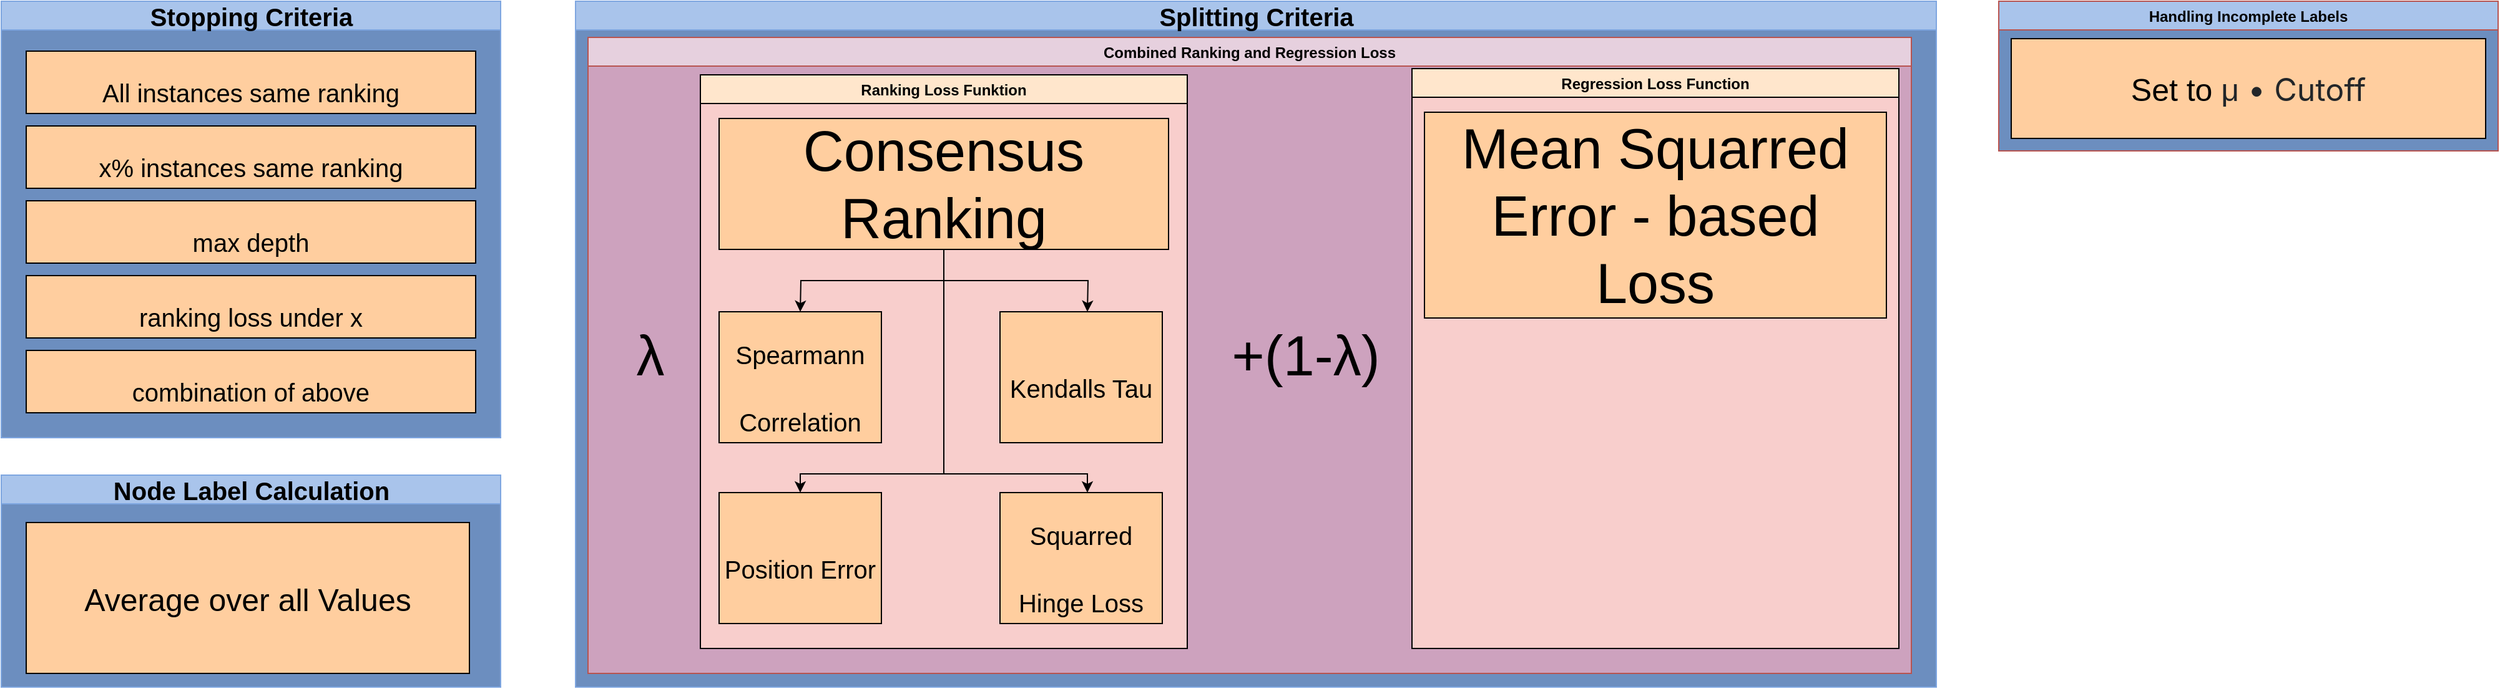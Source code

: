<mxfile version="15.8.6" type="github">
  <diagram id="OP-troAai-I_GZga94Q1" name="Page-1">
    <mxGraphModel dx="3053" dy="1634" grid="1" gridSize="10" guides="1" tooltips="1" connect="1" arrows="1" fold="1" page="1" pageScale="1" pageWidth="827" pageHeight="1169" math="0" shadow="0">
      <root>
        <mxCell id="0" />
        <mxCell id="1" parent="0" />
        <mxCell id="-KcbAqy1LjC-gtWy1zOM-58" value="Splitting Criteria" style="swimlane;labelBackgroundColor=none;fontSize=20;fillColor=#A9C4EB;html=1;swimlaneFillColor=#6C8EBF;strokeColor=#7EA6E0;" parent="1" vertex="1">
          <mxGeometry x="-60" y="300" width="1090" height="550" as="geometry" />
        </mxCell>
        <mxCell id="-KcbAqy1LjC-gtWy1zOM-2" value="Combined Ranking and Regression Loss" style="swimlane;fillColor=#E6D0DE;strokeColor=#b85450;swimlaneFillColor=#CDA2BE;" parent="-KcbAqy1LjC-gtWy1zOM-58" vertex="1">
          <mxGeometry x="10" y="29" width="1060" height="510" as="geometry">
            <mxRectangle y="240" width="130" height="23" as="alternateBounds" />
          </mxGeometry>
        </mxCell>
        <mxCell id="-KcbAqy1LjC-gtWy1zOM-7" value="Ranking Loss Funktion" style="swimlane;fillColor=#FFE6CC;gradientColor=none;labelBackgroundColor=none;swimlaneFillColor=#F8CECC;" parent="-KcbAqy1LjC-gtWy1zOM-2" vertex="1">
          <mxGeometry x="90" y="30" width="390" height="460" as="geometry" />
        </mxCell>
        <mxCell id="-KcbAqy1LjC-gtWy1zOM-23" style="edgeStyle=orthogonalEdgeStyle;rounded=0;orthogonalLoop=1;jettySize=auto;html=1;fontSize=45;" parent="-KcbAqy1LjC-gtWy1zOM-7" source="-KcbAqy1LjC-gtWy1zOM-18" edge="1">
          <mxGeometry relative="1" as="geometry">
            <mxPoint x="80" y="190" as="targetPoint" />
          </mxGeometry>
        </mxCell>
        <mxCell id="-KcbAqy1LjC-gtWy1zOM-18" value="Consensus Ranking" style="rounded=0;whiteSpace=wrap;html=1;labelBackgroundColor=none;fontSize=45;fillColor=#FFE6CC;gradientColor=none;" parent="-KcbAqy1LjC-gtWy1zOM-7" vertex="1">
          <mxGeometry x="15" y="35" width="360" height="105" as="geometry" />
        </mxCell>
        <mxCell id="-KcbAqy1LjC-gtWy1zOM-24" style="edgeStyle=orthogonalEdgeStyle;rounded=0;orthogonalLoop=1;jettySize=auto;html=1;fontSize=45;exitX=0.5;exitY=1;exitDx=0;exitDy=0;entryX=0.5;entryY=0;entryDx=0;entryDy=0;" parent="-KcbAqy1LjC-gtWy1zOM-7" source="-KcbAqy1LjC-gtWy1zOM-18" edge="1">
          <mxGeometry relative="1" as="geometry">
            <mxPoint x="205" y="150" as="sourcePoint" />
            <mxPoint x="80" y="335" as="targetPoint" />
            <Array as="points">
              <mxPoint x="195" y="320" />
              <mxPoint x="80" y="320" />
            </Array>
          </mxGeometry>
        </mxCell>
        <mxCell id="-KcbAqy1LjC-gtWy1zOM-25" style="edgeStyle=orthogonalEdgeStyle;rounded=0;orthogonalLoop=1;jettySize=auto;html=1;fontSize=45;exitX=0.5;exitY=1;exitDx=0;exitDy=0;" parent="-KcbAqy1LjC-gtWy1zOM-7" edge="1">
          <mxGeometry relative="1" as="geometry">
            <mxPoint x="195" y="140" as="sourcePoint" />
            <mxPoint x="310" y="335" as="targetPoint" />
            <Array as="points">
              <mxPoint x="195" y="320" />
              <mxPoint x="310" y="320" />
            </Array>
          </mxGeometry>
        </mxCell>
        <mxCell id="-KcbAqy1LjC-gtWy1zOM-27" style="edgeStyle=orthogonalEdgeStyle;rounded=0;orthogonalLoop=1;jettySize=auto;html=1;fontSize=45;exitX=0.5;exitY=1;exitDx=0;exitDy=0;" parent="-KcbAqy1LjC-gtWy1zOM-7" source="-KcbAqy1LjC-gtWy1zOM-18" edge="1">
          <mxGeometry relative="1" as="geometry">
            <mxPoint x="205" y="150" as="sourcePoint" />
            <mxPoint x="310" y="190" as="targetPoint" />
          </mxGeometry>
        </mxCell>
        <mxCell id="d0SmsrdWZGd66XsJtNhW-31" value="&lt;font style=&quot;font-size: 20px&quot;&gt;Squarred Hinge Loss&lt;/font&gt;" style="rounded=0;whiteSpace=wrap;html=1;labelBackgroundColor=none;fontSize=45;fillColor=#FFCE9F;gradientColor=none;" vertex="1" parent="-KcbAqy1LjC-gtWy1zOM-7">
          <mxGeometry x="240" y="335" width="130" height="105" as="geometry" />
        </mxCell>
        <mxCell id="d0SmsrdWZGd66XsJtNhW-30" value="&lt;font style=&quot;font-size: 20px&quot;&gt;Kendalls Tau&lt;/font&gt;" style="rounded=0;whiteSpace=wrap;html=1;labelBackgroundColor=none;fontSize=45;fillColor=#FFCE9F;gradientColor=none;" vertex="1" parent="-KcbAqy1LjC-gtWy1zOM-7">
          <mxGeometry x="240" y="190" width="130" height="105" as="geometry" />
        </mxCell>
        <mxCell id="d0SmsrdWZGd66XsJtNhW-32" value="Consensus Ranking" style="rounded=0;whiteSpace=wrap;html=1;labelBackgroundColor=none;fontSize=45;fillColor=#FFCE9F;gradientColor=none;" vertex="1" parent="-KcbAqy1LjC-gtWy1zOM-7">
          <mxGeometry x="15" y="35" width="360" height="105" as="geometry" />
        </mxCell>
        <mxCell id="d0SmsrdWZGd66XsJtNhW-51" value="&lt;font style=&quot;font-size: 20px&quot;&gt;Position Error&lt;/font&gt;" style="rounded=0;whiteSpace=wrap;html=1;labelBackgroundColor=none;fontSize=45;fillColor=#FFCE9F;gradientColor=none;" vertex="1" parent="-KcbAqy1LjC-gtWy1zOM-7">
          <mxGeometry x="15" y="335" width="130" height="105" as="geometry" />
        </mxCell>
        <mxCell id="d0SmsrdWZGd66XsJtNhW-52" value="&lt;font style=&quot;font-size: 20px&quot;&gt;Spearmann Correlation&lt;/font&gt;" style="rounded=0;whiteSpace=wrap;html=1;labelBackgroundColor=none;fontSize=45;fillColor=#FFCE9F;gradientColor=none;" vertex="1" parent="-KcbAqy1LjC-gtWy1zOM-7">
          <mxGeometry x="15" y="190" width="130" height="105" as="geometry" />
        </mxCell>
        <mxCell id="-KcbAqy1LjC-gtWy1zOM-8" value="Regression Loss Function" style="swimlane;fillColor=#FFE6CC;gradientColor=none;swimlaneFillColor=#F8CECC;" parent="-KcbAqy1LjC-gtWy1zOM-2" vertex="1">
          <mxGeometry x="660" y="25" width="390" height="465" as="geometry" />
        </mxCell>
        <mxCell id="-KcbAqy1LjC-gtWy1zOM-17" value="Mean Squarred Error - based Loss" style="rounded=0;whiteSpace=wrap;html=1;labelBackgroundColor=none;fontSize=45;fillColor=#FFCE9F;gradientColor=none;" parent="-KcbAqy1LjC-gtWy1zOM-8" vertex="1">
          <mxGeometry x="10" y="35" width="370" height="165" as="geometry" />
        </mxCell>
        <mxCell id="d0SmsrdWZGd66XsJtNhW-11" value="&lt;div style=&quot;text-align: left ; font-size: 25px&quot;&gt;&lt;span&gt;Set to&amp;nbsp;&lt;/span&gt;&lt;span style=&quot;color: rgb(33 , 37 , 41)&quot;&gt;μ&amp;nbsp;&lt;/span&gt;&lt;font color=&quot;#232629&quot; face=&quot;-apple-system, BlinkMacSystemFont, Segoe UI, Liberation Sans, sans-serif&quot; style=&quot;font-size: 25px&quot;&gt;&lt;span&gt;• Cutoff&lt;/span&gt;&lt;/font&gt;&lt;/div&gt;" style="rounded=0;whiteSpace=wrap;html=1;labelBackgroundColor=none;fontSize=45;fillColor=#FFE6CC;gradientColor=none;" vertex="1" parent="-KcbAqy1LjC-gtWy1zOM-8">
          <mxGeometry x="-1110" y="15" width="360" height="50" as="geometry" />
        </mxCell>
        <mxCell id="d0SmsrdWZGd66XsJtNhW-12" value="&lt;span style=&quot;font-size: 20px&quot;&gt;All instances same ranking&lt;/span&gt;" style="rounded=0;whiteSpace=wrap;html=1;labelBackgroundColor=none;fontSize=45;fillColor=#FFE6CC;gradientColor=none;" vertex="1" parent="-KcbAqy1LjC-gtWy1zOM-8">
          <mxGeometry x="-1120" y="135" width="380" height="50" as="geometry" />
        </mxCell>
        <mxCell id="d0SmsrdWZGd66XsJtNhW-13" value="&lt;span style=&quot;font-size: 20px&quot;&gt;x% instances same ranking&lt;/span&gt;" style="rounded=0;whiteSpace=wrap;html=1;labelBackgroundColor=none;fontSize=45;fillColor=#FFE6CC;gradientColor=none;" vertex="1" parent="-KcbAqy1LjC-gtWy1zOM-8">
          <mxGeometry x="-1120" y="205" width="380" height="50" as="geometry" />
        </mxCell>
        <mxCell id="-KcbAqy1LjC-gtWy1zOM-9" value="&lt;font style=&quot;font-size: 45px&quot;&gt;λ&lt;/font&gt;" style="text;html=1;strokeColor=none;fillColor=none;align=center;verticalAlign=middle;whiteSpace=wrap;rounded=0;" parent="-KcbAqy1LjC-gtWy1zOM-2" vertex="1">
          <mxGeometry x="20" y="240" width="60" height="30" as="geometry" />
        </mxCell>
        <mxCell id="-KcbAqy1LjC-gtWy1zOM-11" value="&lt;font style=&quot;font-size: 45px&quot;&gt;+(1-&lt;/font&gt;&lt;span style=&quot;font-size: 45px&quot;&gt;λ)&lt;/span&gt;" style="text;html=1;strokeColor=none;fillColor=none;align=center;verticalAlign=middle;whiteSpace=wrap;rounded=0;" parent="-KcbAqy1LjC-gtWy1zOM-2" vertex="1">
          <mxGeometry x="500" y="240" width="150" height="30" as="geometry" />
        </mxCell>
        <mxCell id="-KcbAqy1LjC-gtWy1zOM-97" value="Stopping Criteria" style="swimlane;labelBackgroundColor=none;fontSize=20;fillColor=#A9C4EB;html=1;swimlaneFillColor=#6C8EBF;strokeColor=#7EA6E0;" parent="1" vertex="1">
          <mxGeometry x="-520" y="300" width="400" height="350" as="geometry" />
        </mxCell>
        <mxCell id="d0SmsrdWZGd66XsJtNhW-44" value="&lt;span style=&quot;font-size: 20px&quot;&gt;max depth&lt;/span&gt;" style="rounded=0;whiteSpace=wrap;html=1;labelBackgroundColor=none;fontSize=45;fillColor=#FFCE9F;gradientColor=none;" vertex="1" parent="-KcbAqy1LjC-gtWy1zOM-97">
          <mxGeometry x="20" y="160" width="360" height="50" as="geometry" />
        </mxCell>
        <mxCell id="d0SmsrdWZGd66XsJtNhW-45" value="&lt;span style=&quot;font-size: 20px&quot;&gt;x% instances same ranking&lt;/span&gt;" style="rounded=0;whiteSpace=wrap;html=1;labelBackgroundColor=none;fontSize=45;fillColor=#FFCE9F;gradientColor=none;" vertex="1" parent="-KcbAqy1LjC-gtWy1zOM-97">
          <mxGeometry x="20" y="100" width="360" height="50" as="geometry" />
        </mxCell>
        <mxCell id="d0SmsrdWZGd66XsJtNhW-46" value="&lt;span style=&quot;font-size: 20px&quot;&gt;All instances same ranking&lt;/span&gt;" style="rounded=0;whiteSpace=wrap;html=1;labelBackgroundColor=none;fontSize=45;fillColor=#FFCE9F;gradientColor=none;" vertex="1" parent="-KcbAqy1LjC-gtWy1zOM-97">
          <mxGeometry x="20" y="40" width="360" height="50" as="geometry" />
        </mxCell>
        <mxCell id="d0SmsrdWZGd66XsJtNhW-47" value="&lt;span style=&quot;font-size: 20px&quot;&gt;ranking loss under x&lt;/span&gt;" style="rounded=0;whiteSpace=wrap;html=1;labelBackgroundColor=none;fontSize=45;fillColor=#FFCE9F;gradientColor=none;" vertex="1" parent="-KcbAqy1LjC-gtWy1zOM-97">
          <mxGeometry x="20" y="220" width="360" height="50" as="geometry" />
        </mxCell>
        <mxCell id="d0SmsrdWZGd66XsJtNhW-48" value="&lt;span style=&quot;font-size: 20px&quot;&gt;combination of above&lt;/span&gt;" style="rounded=0;whiteSpace=wrap;html=1;labelBackgroundColor=none;fontSize=45;fillColor=#FFCE9F;gradientColor=none;" vertex="1" parent="-KcbAqy1LjC-gtWy1zOM-97">
          <mxGeometry x="20" y="280" width="360" height="50" as="geometry" />
        </mxCell>
        <mxCell id="d0SmsrdWZGd66XsJtNhW-57" value="&lt;span style=&quot;font-size: 20px&quot;&gt;All instances same ranking&lt;/span&gt;" style="rounded=0;whiteSpace=wrap;html=1;labelBackgroundColor=none;fontSize=45;fillColor=#FFCE9F;gradientColor=none;" vertex="1" parent="-KcbAqy1LjC-gtWy1zOM-97">
          <mxGeometry x="20" y="40" width="360" height="50" as="geometry" />
        </mxCell>
        <mxCell id="d0SmsrdWZGd66XsJtNhW-58" value="&lt;span style=&quot;font-size: 20px&quot;&gt;x% instances same ranking&lt;/span&gt;" style="rounded=0;whiteSpace=wrap;html=1;labelBackgroundColor=none;fontSize=45;fillColor=#FFCE9F;gradientColor=none;" vertex="1" parent="-KcbAqy1LjC-gtWy1zOM-97">
          <mxGeometry x="20" y="100" width="360" height="50" as="geometry" />
        </mxCell>
        <mxCell id="d0SmsrdWZGd66XsJtNhW-5" value="Node Label Calculation" style="swimlane;labelBackgroundColor=none;fontSize=20;fillColor=#A9C4EB;html=1;swimlaneFillColor=#6C8EBF;strokeColor=#7EA6E0;" vertex="1" parent="1">
          <mxGeometry x="-520" y="680" width="400" height="170" as="geometry" />
        </mxCell>
        <mxCell id="d0SmsrdWZGd66XsJtNhW-9" value="&lt;div style=&quot;text-align: left ; font-size: 25px&quot;&gt;Average over all Values&lt;/div&gt;" style="rounded=0;whiteSpace=wrap;html=1;labelBackgroundColor=none;fontSize=45;fillColor=#FFCE9F;gradientColor=none;" vertex="1" parent="d0SmsrdWZGd66XsJtNhW-5">
          <mxGeometry x="20" y="38" width="355" height="121" as="geometry" />
        </mxCell>
        <mxCell id="d0SmsrdWZGd66XsJtNhW-49" value="Handling Incomplete Labels" style="swimlane;fillColor=#A9C4EB;strokeColor=#b85450;swimlaneFillColor=#6C8EBF;" vertex="1" parent="1">
          <mxGeometry x="1080" y="300" width="400" height="120" as="geometry">
            <mxRectangle y="240" width="130" height="23" as="alternateBounds" />
          </mxGeometry>
        </mxCell>
        <mxCell id="d0SmsrdWZGd66XsJtNhW-50" value="&lt;div style=&quot;text-align: left ; font-size: 25px&quot;&gt;&lt;span&gt;Set to&amp;nbsp;&lt;/span&gt;&lt;span style=&quot;color: rgb(33 , 37 , 41)&quot;&gt;μ&amp;nbsp;&lt;/span&gt;&lt;font color=&quot;#232629&quot; face=&quot;-apple-system, BlinkMacSystemFont, Segoe UI, Liberation Sans, sans-serif&quot; style=&quot;font-size: 25px&quot;&gt;&lt;span&gt;• Cutoff&lt;/span&gt;&lt;/font&gt;&lt;/div&gt;" style="rounded=0;whiteSpace=wrap;html=1;labelBackgroundColor=none;fontSize=45;fillColor=#FFCE9F;gradientColor=none;" vertex="1" parent="d0SmsrdWZGd66XsJtNhW-49">
          <mxGeometry x="10" y="30" width="380" height="80" as="geometry" />
        </mxCell>
      </root>
    </mxGraphModel>
  </diagram>
</mxfile>

